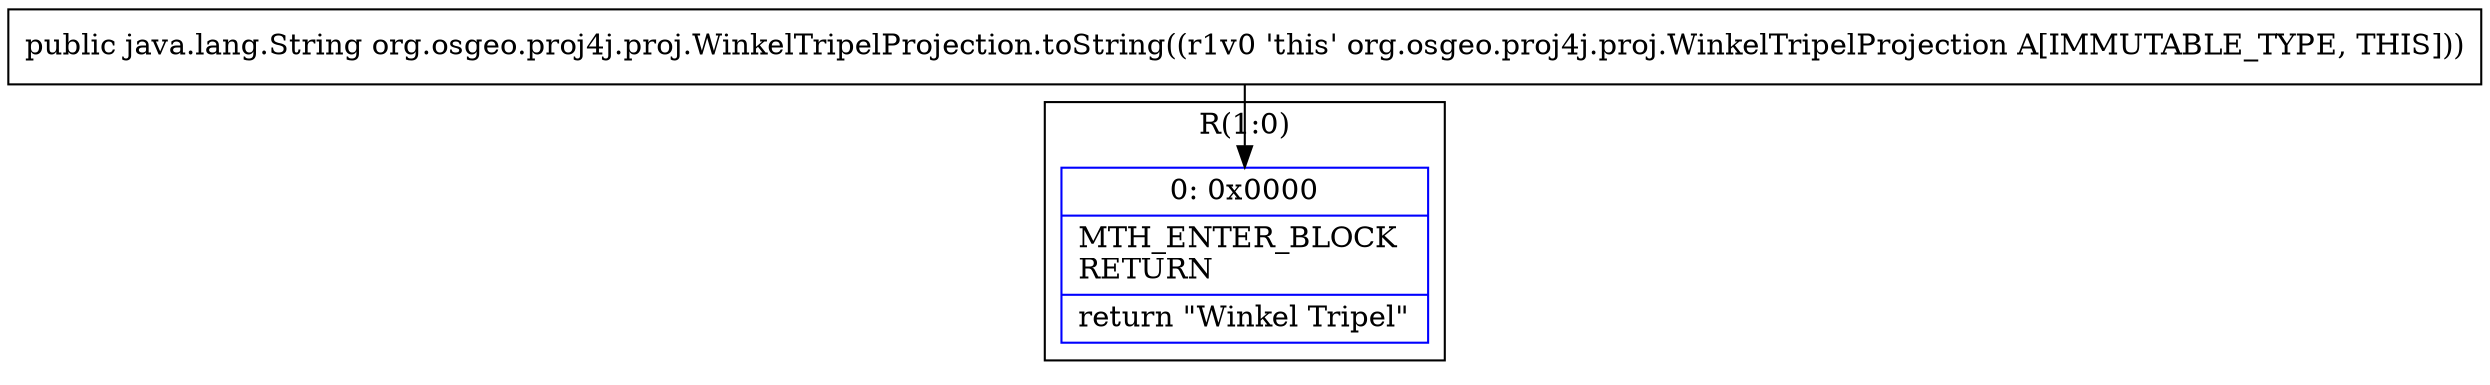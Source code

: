 digraph "CFG fororg.osgeo.proj4j.proj.WinkelTripelProjection.toString()Ljava\/lang\/String;" {
subgraph cluster_Region_1205511516 {
label = "R(1:0)";
node [shape=record,color=blue];
Node_0 [shape=record,label="{0\:\ 0x0000|MTH_ENTER_BLOCK\lRETURN\l|return \"Winkel Tripel\"\l}"];
}
MethodNode[shape=record,label="{public java.lang.String org.osgeo.proj4j.proj.WinkelTripelProjection.toString((r1v0 'this' org.osgeo.proj4j.proj.WinkelTripelProjection A[IMMUTABLE_TYPE, THIS])) }"];
MethodNode -> Node_0;
}

